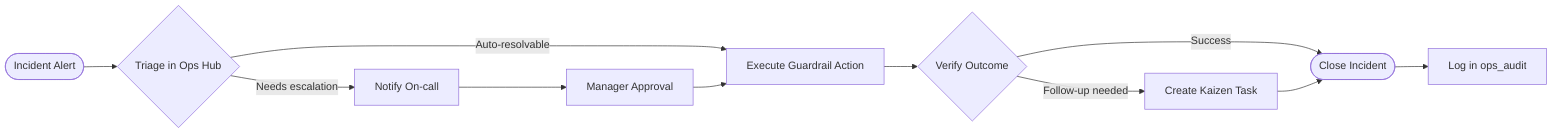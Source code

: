 %% BPMN-style operations workflow
flowchart LR
  Start([Incident Alert]) --> Triage{Triage in Ops Hub}
  Triage -->|Auto-resolvable| Action[Execute Guardrail Action]
  Triage -->|Needs escalation| Escalate[Notify On-call]
  Action --> Verify{Verify Outcome}
  Escalate --> Approve[Manager Approval]
  Approve --> Action
  Verify -->|Success| Close([Close Incident])
  Verify -->|Follow-up needed| Tasks[Create Kaizen Task]
  Tasks --> Close
  Close --> Audit[Log in ops_audit]